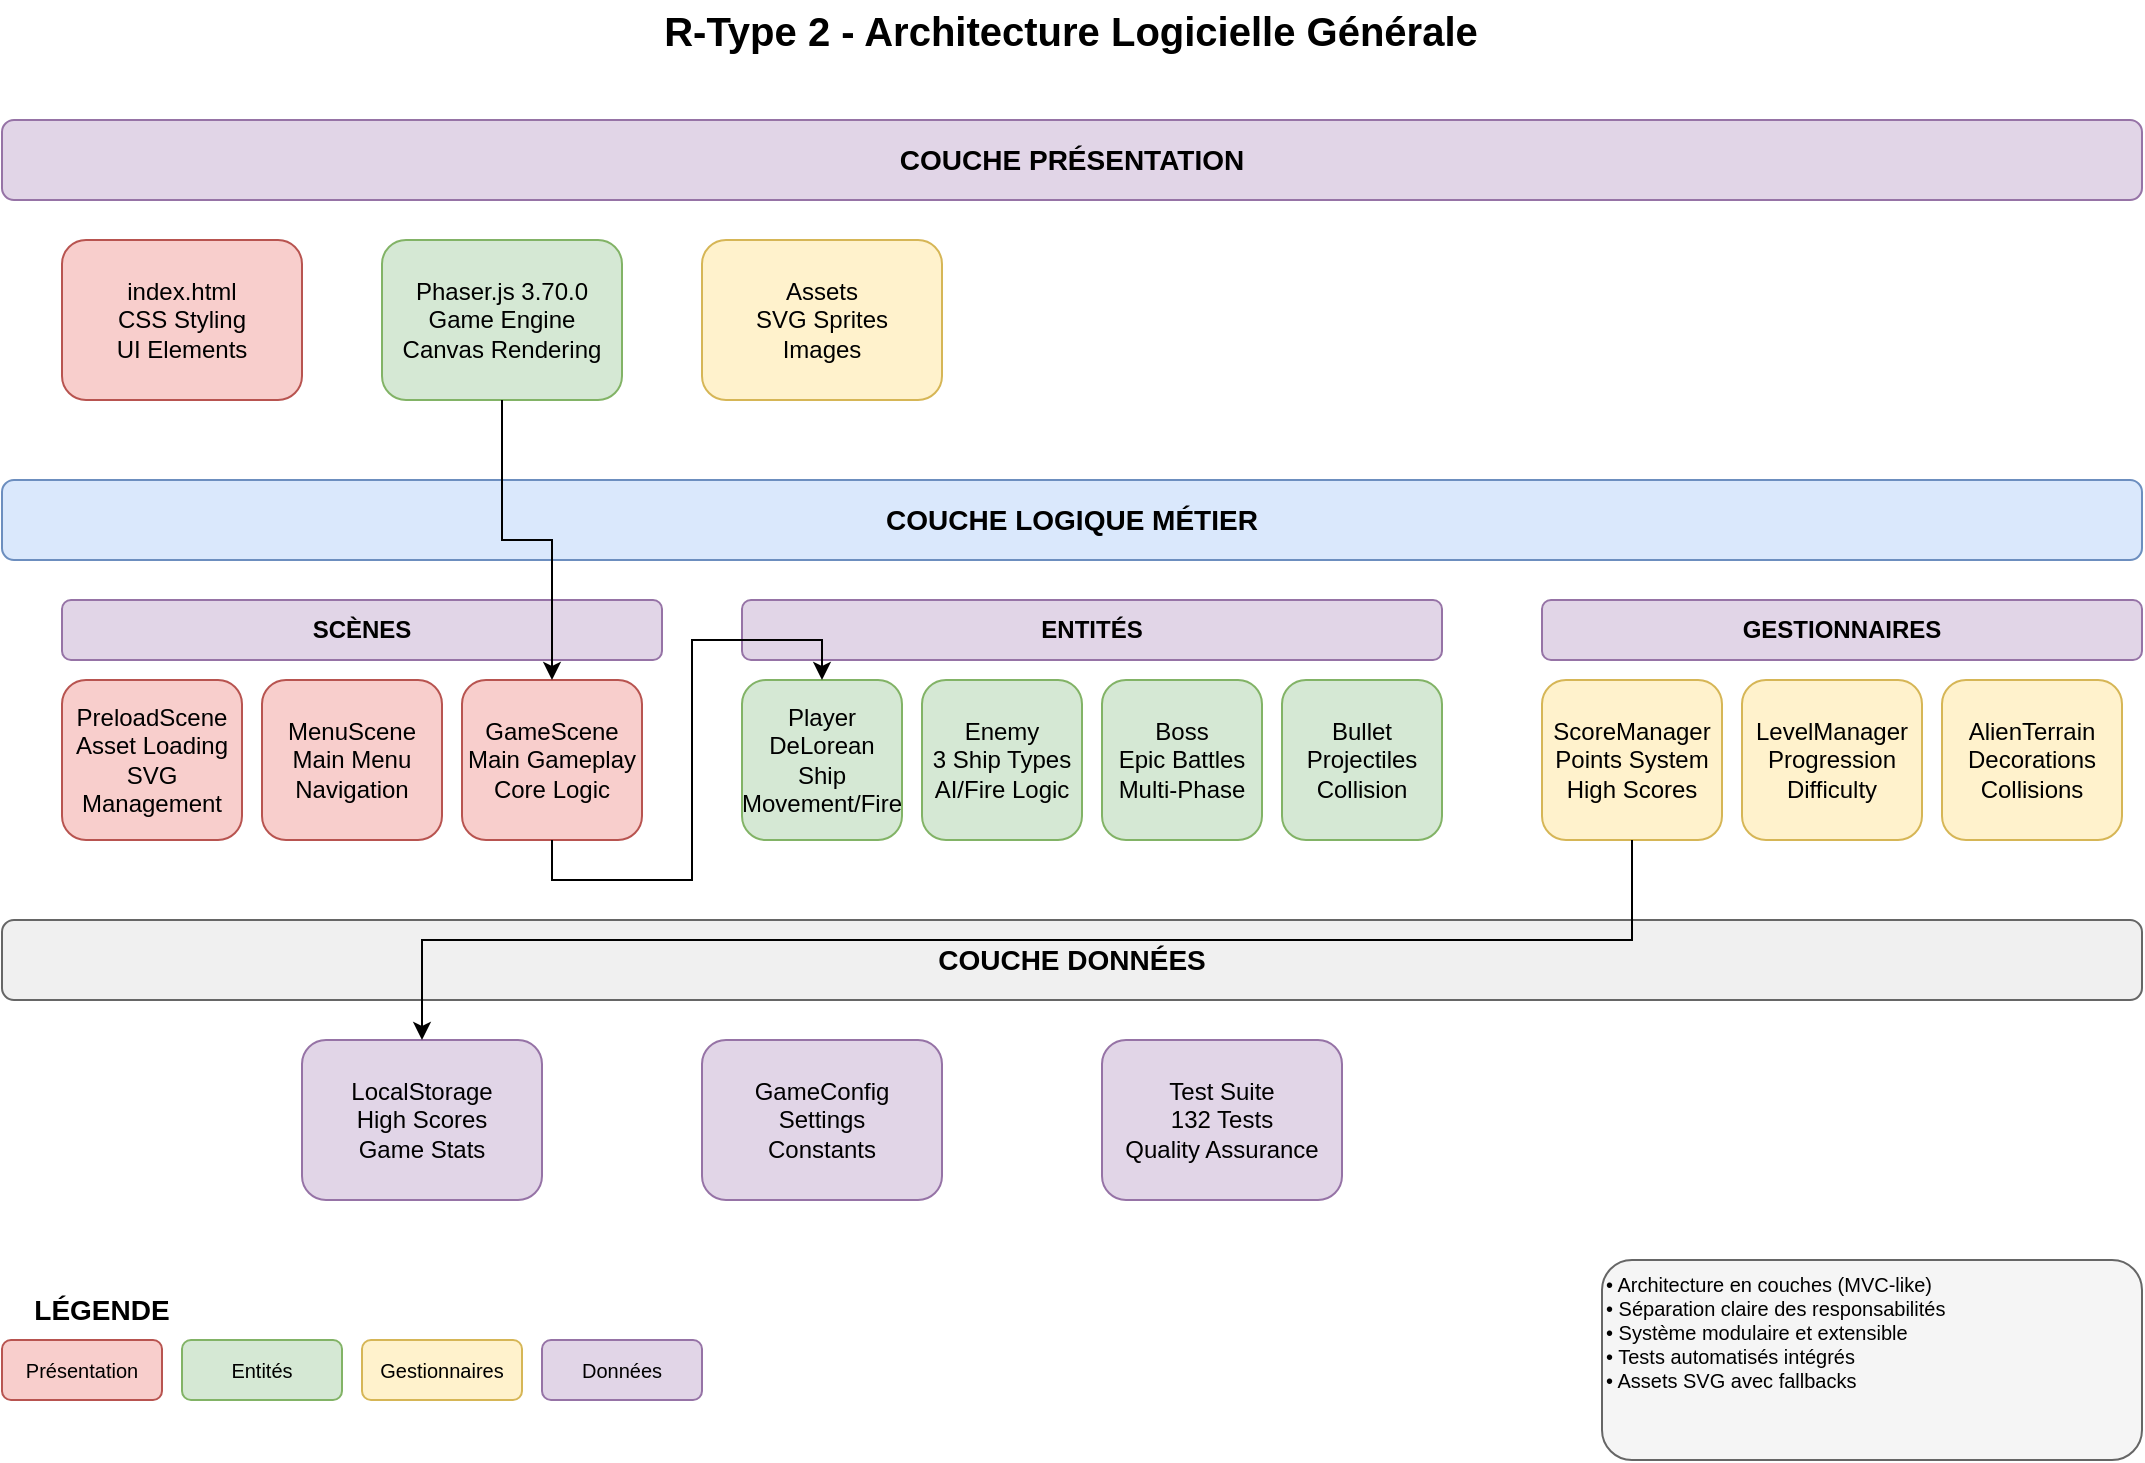 <mxfile version="22.1.16" type="device">
  <diagram name="Architecture Générale" id="architecture-generale">
    <mxGraphModel dx="1422" dy="794" grid="1" gridSize="10" guides="1" tooltips="1" connect="1" arrows="1" fold="1" page="1" pageScale="1" pageWidth="1169" pageHeight="827" math="0" shadow="0">
      <root>
        <mxCell id="0" />
        <mxCell id="1" parent="0" />
        
        <!-- Titre -->
        <mxCell id="title" value="R-Type 2 - Architecture Logicielle Générale" style="text;html=1;strokeColor=none;fillColor=none;align=center;verticalAlign=middle;whiteSpace=wrap;rounded=0;fontSize=20;fontStyle=1;" vertex="1" parent="1">
          <mxGeometry x="300" y="20" width="569" height="30" as="geometry" />
        </mxCell>
        
        <!-- Couche Présentation -->
        <mxCell id="presentation-layer" value="COUCHE PRÉSENTATION" style="rounded=1;whiteSpace=wrap;html=1;fillColor=#e1d5e7;strokeColor=#9673a6;fontSize=14;fontStyle=1;" vertex="1" parent="1">
          <mxGeometry x="50" y="80" width="1070" height="40" as="geometry" />
        </mxCell>
        
        <!-- HTML/CSS -->
        <mxCell id="html-css" value="index.html&#xa;CSS Styling&#xa;UI Elements" style="rounded=1;whiteSpace=wrap;html=1;fillColor=#f8cecc;strokeColor=#b85450;" vertex="1" parent="1">
          <mxGeometry x="80" y="140" width="120" height="80" as="geometry" />
        </mxCell>
        
        <!-- Phaser.js -->
        <mxCell id="phaser" value="Phaser.js 3.70.0&#xa;Game Engine&#xa;Canvas Rendering" style="rounded=1;whiteSpace=wrap;html=1;fillColor=#d5e8d4;strokeColor=#82b366;" vertex="1" parent="1">
          <mxGeometry x="240" y="140" width="120" height="80" as="geometry" />
        </mxCell>
        
        <!-- Assets -->
        <mxCell id="assets" value="Assets&#xa;SVG Sprites&#xa;Images" style="rounded=1;whiteSpace=wrap;html=1;fillColor=#fff2cc;strokeColor=#d6b656;" vertex="1" parent="1">
          <mxGeometry x="400" y="140" width="120" height="80" as="geometry" />
        </mxCell>
        
        <!-- Couche Logique Métier -->
        <mxCell id="business-layer" value="COUCHE LOGIQUE MÉTIER" style="rounded=1;whiteSpace=wrap;html=1;fillColor=#dae8fc;strokeColor=#6c8ebf;fontSize=14;fontStyle=1;" vertex="1" parent="1">
          <mxGeometry x="50" y="260" width="1070" height="40" as="geometry" />
        </mxCell>
        
        <!-- Scenes -->
        <mxCell id="scenes-group" value="SCÈNES" style="rounded=1;whiteSpace=wrap;html=1;fillColor=#e1d5e7;strokeColor=#9673a6;fontSize=12;fontStyle=1;" vertex="1" parent="1">
          <mxGeometry x="80" y="320" width="300" height="30" as="geometry" />
        </mxCell>
        
        <mxCell id="preload-scene" value="PreloadScene&#xa;Asset Loading&#xa;SVG Management" style="rounded=1;whiteSpace=wrap;html=1;fillColor=#f8cecc;strokeColor=#b85450;" vertex="1" parent="1">
          <mxGeometry x="80" y="360" width="90" height="80" as="geometry" />
        </mxCell>
        
        <mxCell id="menu-scene" value="MenuScene&#xa;Main Menu&#xa;Navigation" style="rounded=1;whiteSpace=wrap;html=1;fillColor=#f8cecc;strokeColor=#b85450;" vertex="1" parent="1">
          <mxGeometry x="180" y="360" width="90" height="80" as="geometry" />
        </mxCell>
        
        <mxCell id="game-scene" value="GameScene&#xa;Main Gameplay&#xa;Core Logic" style="rounded=1;whiteSpace=wrap;html=1;fillColor=#f8cecc;strokeColor=#b85450;" vertex="1" parent="1">
          <mxGeometry x="280" y="360" width="90" height="80" as="geometry" />
        </mxCell>
        
        <!-- Entities -->
        <mxCell id="entities-group" value="ENTITÉS" style="rounded=1;whiteSpace=wrap;html=1;fillColor=#e1d5e7;strokeColor=#9673a6;fontSize=12;fontStyle=1;" vertex="1" parent="1">
          <mxGeometry x="420" y="320" width="350" height="30" as="geometry" />
        </mxCell>
        
        <mxCell id="player" value="Player&#xa;DeLorean Ship&#xa;Movement/Fire" style="rounded=1;whiteSpace=wrap;html=1;fillColor=#d5e8d4;strokeColor=#82b366;" vertex="1" parent="1">
          <mxGeometry x="420" y="360" width="80" height="80" as="geometry" />
        </mxCell>
        
        <mxCell id="enemy" value="Enemy&#xa;3 Ship Types&#xa;AI/Fire Logic" style="rounded=1;whiteSpace=wrap;html=1;fillColor=#d5e8d4;strokeColor=#82b366;" vertex="1" parent="1">
          <mxGeometry x="510" y="360" width="80" height="80" as="geometry" />
        </mxCell>
        
        <mxCell id="boss" value="Boss&#xa;Epic Battles&#xa;Multi-Phase" style="rounded=1;whiteSpace=wrap;html=1;fillColor=#d5e8d4;strokeColor=#82b366;" vertex="1" parent="1">
          <mxGeometry x="600" y="360" width="80" height="80" as="geometry" />
        </mxCell>
        
        <mxCell id="bullet" value="Bullet&#xa;Projectiles&#xa;Collision" style="rounded=1;whiteSpace=wrap;html=1;fillColor=#d5e8d4;strokeColor=#82b366;" vertex="1" parent="1">
          <mxGeometry x="690" y="360" width="80" height="80" as="geometry" />
        </mxCell>
        
        <!-- Managers -->
        <mxCell id="managers-group" value="GESTIONNAIRES" style="rounded=1;whiteSpace=wrap;html=1;fillColor=#e1d5e7;strokeColor=#9673a6;fontSize=12;fontStyle=1;" vertex="1" parent="1">
          <mxGeometry x="820" y="320" width="300" height="30" as="geometry" />
        </mxCell>
        
        <mxCell id="score-manager" value="ScoreManager&#xa;Points System&#xa;High Scores" style="rounded=1;whiteSpace=wrap;html=1;fillColor=#fff2cc;strokeColor=#d6b656;" vertex="1" parent="1">
          <mxGeometry x="820" y="360" width="90" height="80" as="geometry" />
        </mxCell>
        
        <mxCell id="level-manager" value="LevelManager&#xa;Progression&#xa;Difficulty" style="rounded=1;whiteSpace=wrap;html=1;fillColor=#fff2cc;strokeColor=#d6b656;" vertex="1" parent="1">
          <mxGeometry x="920" y="360" width="90" height="80" as="geometry" />
        </mxCell>
        
        <mxCell id="alien-terrain" value="AlienTerrain&#xa;Decorations&#xa;Collisions" style="rounded=1;whiteSpace=wrap;html=1;fillColor=#fff2cc;strokeColor=#d6b656;" vertex="1" parent="1">
          <mxGeometry x="1020" y="360" width="90" height="80" as="geometry" />
        </mxCell>
        
        <!-- Couche Données -->
        <mxCell id="data-layer" value="COUCHE DONNÉES" style="rounded=1;whiteSpace=wrap;html=1;fillColor=#f0f0f0;strokeColor=#666666;fontSize=14;fontStyle=1;" vertex="1" parent="1">
          <mxGeometry x="50" y="480" width="1070" height="40" as="geometry" />
        </mxCell>
        
        <!-- LocalStorage -->
        <mxCell id="localstorage" value="LocalStorage&#xa;High Scores&#xa;Game Stats" style="rounded=1;whiteSpace=wrap;html=1;fillColor=#e1d5e7;strokeColor=#9673a6;" vertex="1" parent="1">
          <mxGeometry x="200" y="540" width="120" height="80" as="geometry" />
        </mxCell>
        
        <!-- Config -->
        <mxCell id="config" value="GameConfig&#xa;Settings&#xa;Constants" style="rounded=1;whiteSpace=wrap;html=1;fillColor=#e1d5e7;strokeColor=#9673a6;" vertex="1" parent="1">
          <mxGeometry x="400" y="540" width="120" height="80" as="geometry" />
        </mxCell>
        
        <!-- Tests -->
        <mxCell id="tests" value="Test Suite&#xa;132 Tests&#xa;Quality Assurance" style="rounded=1;whiteSpace=wrap;html=1;fillColor=#e1d5e7;strokeColor=#9673a6;" vertex="1" parent="1">
          <mxGeometry x="600" y="540" width="120" height="80" as="geometry" />
        </mxCell>
        
        <!-- Flèches de connexion -->
        <mxCell id="arrow1" style="edgeStyle=orthogonalEdgeStyle;rounded=0;orthogonalLoop=1;jettySize=auto;html=1;exitX=0.5;exitY=1;exitDx=0;exitDy=0;entryX=0.5;entryY=0;entryDx=0;entryDy=0;" edge="1" parent="1" source="phaser" target="game-scene">
          <mxGeometry relative="1" as="geometry" />
        </mxCell>
        
        <mxCell id="arrow2" style="edgeStyle=orthogonalEdgeStyle;rounded=0;orthogonalLoop=1;jettySize=auto;html=1;exitX=0.5;exitY=1;exitDx=0;exitDy=0;entryX=0.5;entryY=0;entryDx=0;entryDy=0;" edge="1" parent="1" source="game-scene" target="player">
          <mxGeometry relative="1" as="geometry" />
        </mxCell>
        
        <mxCell id="arrow3" style="edgeStyle=orthogonalEdgeStyle;rounded=0;orthogonalLoop=1;jettySize=auto;html=1;exitX=0.5;exitY=1;exitDx=0;exitDy=0;entryX=0.5;entryY=0;entryDx=0;entryDy=0;" edge="1" parent="1" source="score-manager" target="localstorage">
          <mxGeometry relative="1" as="geometry" />
        </mxCell>
        
        <!-- Légende -->
        <mxCell id="legend-title" value="LÉGENDE" style="text;html=1;strokeColor=none;fillColor=none;align=center;verticalAlign=middle;whiteSpace=wrap;rounded=0;fontSize=14;fontStyle=1;" vertex="1" parent="1">
          <mxGeometry x="50" y="660" width="100" height="30" as="geometry" />
        </mxCell>
        
        <mxCell id="legend-presentation" value="Présentation" style="rounded=1;whiteSpace=wrap;html=1;fillColor=#f8cecc;strokeColor=#b85450;fontSize=10;" vertex="1" parent="1">
          <mxGeometry x="50" y="690" width="80" height="30" as="geometry" />
        </mxCell>
        
        <mxCell id="legend-entities" value="Entités" style="rounded=1;whiteSpace=wrap;html=1;fillColor=#d5e8d4;strokeColor=#82b366;fontSize=10;" vertex="1" parent="1">
          <mxGeometry x="140" y="690" width="80" height="30" as="geometry" />
        </mxCell>
        
        <mxCell id="legend-managers" value="Gestionnaires" style="rounded=1;whiteSpace=wrap;html=1;fillColor=#fff2cc;strokeColor=#d6b656;fontSize=10;" vertex="1" parent="1">
          <mxGeometry x="230" y="690" width="80" height="30" as="geometry" />
        </mxCell>
        
        <mxCell id="legend-data" value="Données" style="rounded=1;whiteSpace=wrap;html=1;fillColor=#e1d5e7;strokeColor=#9673a6;fontSize=10;" vertex="1" parent="1">
          <mxGeometry x="320" y="690" width="80" height="30" as="geometry" />
        </mxCell>
        
        <!-- Notes -->
        <mxCell id="notes" value="• Architecture en couches (MVC-like)&#xa;• Séparation claire des responsabilités&#xa;• Système modulaire et extensible&#xa;• Tests automatisés intégrés&#xa;• Assets SVG avec fallbacks" style="text;html=1;strokeColor=#666666;fillColor=#f5f5f5;align=left;verticalAlign=top;whiteSpace=wrap;rounded=1;fontSize=10;" vertex="1" parent="1">
          <mxGeometry x="850" y="650" width="270" height="100" as="geometry" />
        </mxCell>
      </root>
    </mxGraphModel>
  </diagram>
</mxfile>

